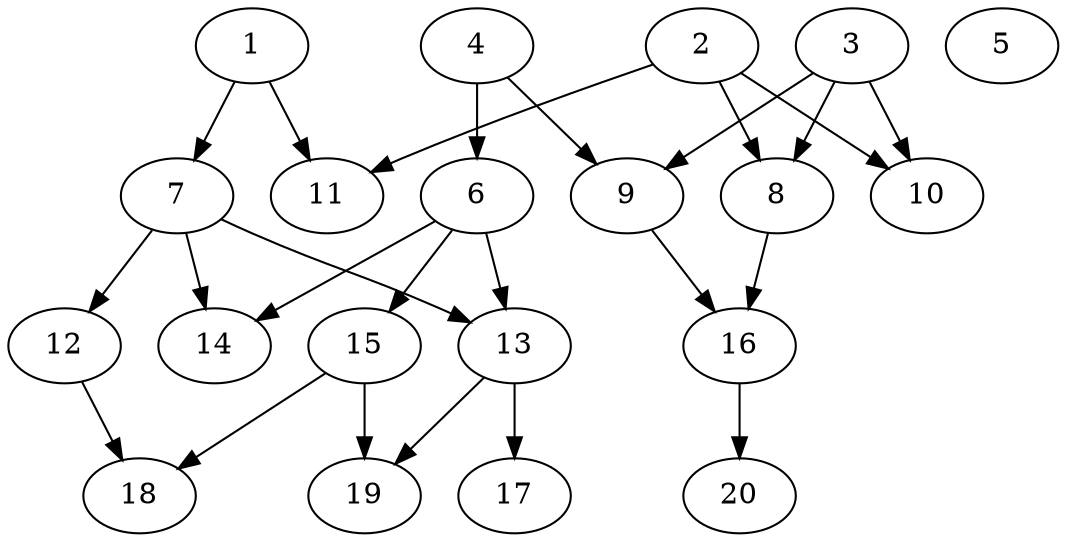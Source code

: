 // DAG automatically generated by daggen at Sat Jul 27 15:38:13 2019
// ./daggen --dot -n 20 --ccr 0.4 --fat 0.6 --regular 0.5 --density 0.4 --mindata 5242880 --maxdata 52428800 
digraph G {
  1 [size="59955200", alpha="0.13", expect_size="23982080"] 
  1 -> 7 [size ="23982080"]
  1 -> 11 [size ="23982080"]
  2 [size="108008960", alpha="0.10", expect_size="43203584"] 
  2 -> 8 [size ="43203584"]
  2 -> 10 [size ="43203584"]
  2 -> 11 [size ="43203584"]
  3 [size="88320000", alpha="0.07", expect_size="35328000"] 
  3 -> 8 [size ="35328000"]
  3 -> 9 [size ="35328000"]
  3 -> 10 [size ="35328000"]
  4 [size="37419520", alpha="0.00", expect_size="14967808"] 
  4 -> 6 [size ="14967808"]
  4 -> 9 [size ="14967808"]
  5 [size="29230080", alpha="0.15", expect_size="11692032"] 
  6 [size="13639680", alpha="0.15", expect_size="5455872"] 
  6 -> 13 [size ="5455872"]
  6 -> 14 [size ="5455872"]
  6 -> 15 [size ="5455872"]
  7 [size="35896320", alpha="0.17", expect_size="14358528"] 
  7 -> 12 [size ="14358528"]
  7 -> 13 [size ="14358528"]
  7 -> 14 [size ="14358528"]
  8 [size="85301760", alpha="0.11", expect_size="34120704"] 
  8 -> 16 [size ="34120704"]
  9 [size="14912000", alpha="0.08", expect_size="5964800"] 
  9 -> 16 [size ="5964800"]
  10 [size="54376960", alpha="0.18", expect_size="21750784"] 
  11 [size="21875200", alpha="0.18", expect_size="8750080"] 
  12 [size="98132480", alpha="0.06", expect_size="39252992"] 
  12 -> 18 [size ="39252992"]
  13 [size="40911360", alpha="0.19", expect_size="16364544"] 
  13 -> 17 [size ="16364544"]
  13 -> 19 [size ="16364544"]
  14 [size="82391040", alpha="0.20", expect_size="32956416"] 
  15 [size="85040640", alpha="0.15", expect_size="34016256"] 
  15 -> 18 [size ="34016256"]
  15 -> 19 [size ="34016256"]
  16 [size="53895680", alpha="0.04", expect_size="21558272"] 
  16 -> 20 [size ="21558272"]
  17 [size="25349120", alpha="0.12", expect_size="10139648"] 
  18 [size="126556160", alpha="0.02", expect_size="50622464"] 
  19 [size="75194880", alpha="0.06", expect_size="30077952"] 
  20 [size="122859520", alpha="0.01", expect_size="49143808"] 
}

